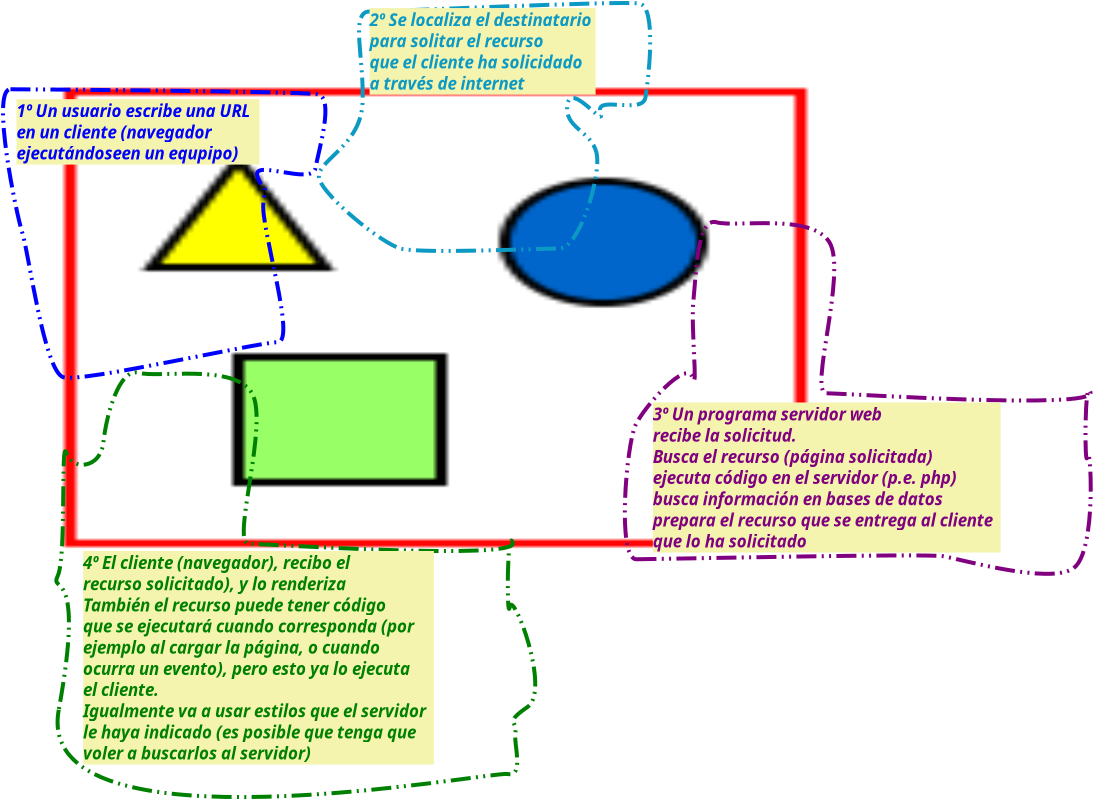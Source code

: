 <?xml version="1.0" encoding="UTF-8"?>
<dia:diagram xmlns:dia="http://www.lysator.liu.se/~alla/dia/">
  <dia:layer name="Fondo" visible="true" connectable="true" active="true">
    <dia:object type="Standard - Image" version="0" id="O0">
      <dia:attribute name="obj_pos">
        <dia:point val="5.55,1"/>
      </dia:attribute>
      <dia:attribute name="obj_bb">
        <dia:rectangle val="5.55,1;42.65,23.93"/>
      </dia:attribute>
      <dia:attribute name="elem_corner">
        <dia:point val="5.55,1"/>
      </dia:attribute>
      <dia:attribute name="elem_width">
        <dia:real val="37.1"/>
      </dia:attribute>
      <dia:attribute name="elem_height">
        <dia:real val="22.93"/>
      </dia:attribute>
      <dia:attribute name="draw_border">
        <dia:boolean val="false"/>
      </dia:attribute>
      <dia:attribute name="keep_aspect">
        <dia:boolean val="true"/>
      </dia:attribute>
      <dia:attribute name="file">
        <dia:string>#/home/manuel/hugo/inaem/content/docs/modulos/solicitudRecurso.png#</dia:string>
      </dia:attribute>
    </dia:object>
    <dia:object type="Misc - Diagram" version="0" id="O1">
      <dia:attribute name="obj_pos">
        <dia:point val="-nan,4.2"/>
      </dia:attribute>
      <dia:attribute name="obj_bb">
        <dia:rectangle val="-nan,4.2;-nan,4.2"/>
      </dia:attribute>
      <dia:attribute name="meta">
        <dia:composite type="dict"/>
      </dia:attribute>
      <dia:attribute name="elem_corner">
        <dia:point val="-nan,4.2"/>
      </dia:attribute>
      <dia:attribute name="elem_width">
        <dia:real val="0"/>
      </dia:attribute>
      <dia:attribute name="elem_height">
        <dia:real val="0"/>
      </dia:attribute>
      <dia:attribute name="line_width">
        <dia:real val="0"/>
      </dia:attribute>
      <dia:attribute name="line_colour">
        <dia:color val="#00000000"/>
      </dia:attribute>
      <dia:attribute name="fill_colour">
        <dia:color val="#00000000"/>
      </dia:attribute>
      <dia:attribute name="show_background">
        <dia:boolean val="false"/>
      </dia:attribute>
      <dia:attribute name="diagram_file">
        <dia:string>##</dia:string>
      </dia:attribute>
    </dia:object>
    <dia:object type="Standard - Beziergon" version="0" id="O2">
      <dia:attribute name="obj_pos">
        <dia:point val="2.85,1.05"/>
      </dia:attribute>
      <dia:attribute name="obj_bb">
        <dia:rectangle val="2.378,0.95;18.7,15.576"/>
      </dia:attribute>
      <dia:attribute name="bez_points">
        <dia:point val="2.85,1.05"/>
        <dia:point val="3.85,1.05"/>
        <dia:point val="17.317,1.15"/>
        <dia:point val="18.2,1.3"/>
        <dia:point val="19.083,1.45"/>
        <dia:point val="18.25,4.117"/>
        <dia:point val="18.1,5"/>
        <dia:point val="17.95,5.883"/>
        <dia:point val="14.9,4.5"/>
        <dia:point val="15.2,5.4"/>
        <dia:point val="15.5,6.3"/>
        <dia:point val="15.683,5.517"/>
        <dia:point val="15.5,6.7"/>
        <dia:point val="15.317,7.883"/>
        <dia:point val="17.2,13.7"/>
        <dia:point val="16.2,13.7"/>
        <dia:point val="15.2,13.7"/>
        <dia:point val="6.467,15.725"/>
        <dia:point val="5.5,15.45"/>
        <dia:point val="4.533,15.175"/>
        <dia:point val="3.75,9.15"/>
        <dia:point val="3.45,8.25"/>
        <dia:point val="3.15,7.35"/>
        <dia:point val="1.85,1.05"/>
      </dia:attribute>
      <dia:attribute name="corner_types">
        <dia:enum val="0"/>
        <dia:enum val="0"/>
        <dia:enum val="0"/>
        <dia:enum val="0"/>
        <dia:enum val="0"/>
        <dia:enum val="0"/>
        <dia:enum val="0"/>
        <dia:enum val="0"/>
        <dia:enum val="0"/>
      </dia:attribute>
      <dia:attribute name="line_color">
        <dia:color val="#0000ffff"/>
      </dia:attribute>
      <dia:attribute name="line_width">
        <dia:real val="0.2"/>
      </dia:attribute>
      <dia:attribute name="show_background">
        <dia:boolean val="false"/>
      </dia:attribute>
      <dia:attribute name="line_style">
        <dia:enum val="3"/>
      </dia:attribute>
      <dia:attribute name="pattern">
        <dia:composite type="pattern">
          <dia:attribute name="data">
            <dia:composite type="color-stop">
              <dia:attribute name="offset">
                <dia:real val="0"/>
              </dia:attribute>
              <dia:attribute name="color">
                <dia:color val="#ffffffff"/>
              </dia:attribute>
            </dia:composite>
            <dia:composite type="color-stop">
              <dia:attribute name="offset">
                <dia:real val="1"/>
              </dia:attribute>
              <dia:attribute name="color">
                <dia:color val="#000000ff"/>
              </dia:attribute>
            </dia:composite>
          </dia:attribute>
          <dia:attribute name="gradient">
            <dia:int val="1"/>
          </dia:attribute>
          <dia:attribute name="flags">
            <dia:int val="0"/>
          </dia:attribute>
          <dia:attribute name="p1">
            <dia:point val="0,0"/>
          </dia:attribute>
          <dia:attribute name="p2">
            <dia:point val="1,0"/>
          </dia:attribute>
        </dia:composite>
      </dia:attribute>
    </dia:object>
    <dia:object type="Standard - Text" version="1" id="O3">
      <dia:attribute name="obj_pos">
        <dia:point val="3.15,2.45"/>
      </dia:attribute>
      <dia:attribute name="obj_bb">
        <dia:rectangle val="3.15,1.664;17.977,4.766"/>
      </dia:attribute>
      <dia:attribute name="text">
        <dia:composite type="text">
          <dia:attribute name="string">
            <dia:string>#1º Un usuario escribe una URL 
en un cliente (navegador
ejecutándoseen un equpipo)#</dia:string>
          </dia:attribute>
          <dia:attribute name="font">
            <dia:font family="sans" style="88" name="Helvetica-BoldOblique"/>
          </dia:attribute>
          <dia:attribute name="height">
            <dia:real val="1.058"/>
          </dia:attribute>
          <dia:attribute name="pos">
            <dia:point val="3.15,2.45"/>
          </dia:attribute>
          <dia:attribute name="color">
            <dia:color val="#0000ffff"/>
          </dia:attribute>
          <dia:attribute name="alignment">
            <dia:enum val="0"/>
          </dia:attribute>
        </dia:composite>
      </dia:attribute>
      <dia:attribute name="valign">
        <dia:enum val="3"/>
      </dia:attribute>
      <dia:attribute name="fill_color">
        <dia:color val="#f4f4afff"/>
      </dia:attribute>
      <dia:attribute name="show_background">
        <dia:boolean val="true"/>
      </dia:attribute>
    </dia:object>
    <dia:object type="Standard - Beziergon" version="0" id="O4">
      <dia:attribute name="obj_pos">
        <dia:point val="20.8,-2.837"/>
      </dia:attribute>
      <dia:attribute name="obj_bb">
        <dia:rectangle val="18.173,-3.363;34.939,9.235"/>
      </dia:attribute>
      <dia:attribute name="bez_points">
        <dia:point val="20.8,-2.837"/>
        <dia:point val="21.8,-2.837"/>
        <dia:point val="33.417,-3.388"/>
        <dia:point val="34.3,-3.237"/>
        <dia:point val="35.183,-3.087"/>
        <dia:point val="34.75,0.579"/>
        <dia:point val="34.6,1.462"/>
        <dia:point val="34.45,2.346"/>
        <dia:point val="32.05,1.312"/>
        <dia:point val="32.35,2.212"/>
        <dia:point val="32.65,3.112"/>
        <dia:point val="30.883,0.629"/>
        <dia:point val="30.7,1.812"/>
        <dia:point val="30.517,2.996"/>
        <dia:point val="31.874,3.107"/>
        <dia:point val="32.15,4.213"/>
        <dia:point val="32.426,5.318"/>
        <dia:point val="31.3,9.012"/>
        <dia:point val="30.3,9.012"/>
        <dia:point val="29.3,9.012"/>
        <dia:point val="23.317,9.287"/>
        <dia:point val="22.35,9.012"/>
        <dia:point val="21.383,8.738"/>
        <dia:point val="18.6,6.463"/>
        <dia:point val="18.3,5.562"/>
        <dia:point val="18,4.662"/>
        <dia:point val="20.324,3.974"/>
        <dia:point val="20.45,1.812"/>
        <dia:point val="20.576,-0.349"/>
        <dia:point val="19.8,-2.837"/>
      </dia:attribute>
      <dia:attribute name="corner_types">
        <dia:enum val="0"/>
        <dia:enum val="0"/>
        <dia:enum val="0"/>
        <dia:enum val="0"/>
        <dia:enum val="0"/>
        <dia:enum val="0"/>
        <dia:enum val="0"/>
        <dia:enum val="0"/>
        <dia:enum val="0"/>
        <dia:enum val="0"/>
        <dia:enum val="0"/>
      </dia:attribute>
      <dia:attribute name="line_color">
        <dia:color val="#0c99c3ff"/>
      </dia:attribute>
      <dia:attribute name="line_width">
        <dia:real val="0.2"/>
      </dia:attribute>
      <dia:attribute name="show_background">
        <dia:boolean val="false"/>
      </dia:attribute>
      <dia:attribute name="line_style">
        <dia:enum val="3"/>
      </dia:attribute>
      <dia:attribute name="pattern">
        <dia:composite type="pattern">
          <dia:attribute name="data">
            <dia:composite type="color-stop">
              <dia:attribute name="offset">
                <dia:real val="0"/>
              </dia:attribute>
              <dia:attribute name="color">
                <dia:color val="#ffffffff"/>
              </dia:attribute>
            </dia:composite>
            <dia:composite type="color-stop">
              <dia:attribute name="offset">
                <dia:real val="1"/>
              </dia:attribute>
              <dia:attribute name="color">
                <dia:color val="#000000ff"/>
              </dia:attribute>
            </dia:composite>
          </dia:attribute>
          <dia:attribute name="gradient">
            <dia:int val="1"/>
          </dia:attribute>
          <dia:attribute name="flags">
            <dia:int val="0"/>
          </dia:attribute>
          <dia:attribute name="p1">
            <dia:point val="0,0"/>
          </dia:attribute>
          <dia:attribute name="p2">
            <dia:point val="1,0"/>
          </dia:attribute>
        </dia:composite>
      </dia:attribute>
    </dia:object>
    <dia:object type="Standard - Text" version="1" id="O5">
      <dia:attribute name="obj_pos">
        <dia:point val="20.807,-2.105"/>
      </dia:attribute>
      <dia:attribute name="obj_bb">
        <dia:rectangle val="20.807,-2.891;34.519,1.27"/>
      </dia:attribute>
      <dia:attribute name="text">
        <dia:composite type="text">
          <dia:attribute name="string">
            <dia:string>#2º Se localiza el destinatario
para solitar el recurso
que el cliente ha solicidado
a través de internet #</dia:string>
          </dia:attribute>
          <dia:attribute name="font">
            <dia:font family="sans" style="88" name="Helvetica-BoldOblique"/>
          </dia:attribute>
          <dia:attribute name="height">
            <dia:real val="1.058"/>
          </dia:attribute>
          <dia:attribute name="pos">
            <dia:point val="20.807,-2.105"/>
          </dia:attribute>
          <dia:attribute name="color">
            <dia:color val="#0c99c3ff"/>
          </dia:attribute>
          <dia:attribute name="alignment">
            <dia:enum val="0"/>
          </dia:attribute>
        </dia:composite>
      </dia:attribute>
      <dia:attribute name="valign">
        <dia:enum val="3"/>
      </dia:attribute>
      <dia:attribute name="fill_color">
        <dia:color val="#f4f4afff"/>
      </dia:attribute>
      <dia:attribute name="show_background">
        <dia:boolean val="true"/>
      </dia:attribute>
    </dia:object>
    <dia:object type="Standard - Beziergon" version="0" id="O6">
      <dia:attribute name="obj_pos">
        <dia:point val="34.15,24.55"/>
      </dia:attribute>
      <dia:attribute name="obj_bb">
        <dia:rectangle val="33.469,7.581;56.965,25.379"/>
      </dia:attribute>
      <dia:attribute name="bez_points">
        <dia:point val="34.15,24.55"/>
        <dia:point val="35.15,24.55"/>
        <dia:point val="48.617,24.25"/>
        <dia:point val="49.5,24.4"/>
        <dia:point val="50.383,24.55"/>
        <dia:point val="54.8,25.833"/>
        <dia:point val="56,25"/>
        <dia:point val="57.2,24.167"/>
        <dia:point val="56.85,18.517"/>
        <dia:point val="56.7,19.4"/>
        <dia:point val="56.55,20.283"/>
        <dia:point val="56.55,15.3"/>
        <dia:point val="56.85,16.2"/>
        <dia:point val="57.15,17.1"/>
        <dia:point val="44.567,16.25"/>
        <dia:point val="43.65,16.25"/>
        <dia:point val="42.733,16.25"/>
        <dia:point val="44.7,10.175"/>
        <dia:point val="43.8,8.7"/>
        <dia:point val="42.9,7.225"/>
        <dia:point val="39.117,7.975"/>
        <dia:point val="38.15,7.7"/>
        <dia:point val="37.183,7.425"/>
        <dia:point val="37.142,10.25"/>
        <dia:point val="37,11.6"/>
        <dia:point val="36.858,12.95"/>
        <dia:point val="37.25,16.35"/>
        <dia:point val="36.95,15.45"/>
        <dia:point val="36.65,14.55"/>
        <dia:point val="34.548,16.894"/>
        <dia:point val="34.1,17.85"/>
        <dia:point val="33.652,18.806"/>
        <dia:point val="33.15,24.55"/>
      </dia:attribute>
      <dia:attribute name="corner_types">
        <dia:enum val="0"/>
        <dia:enum val="0"/>
        <dia:enum val="0"/>
        <dia:enum val="0"/>
        <dia:enum val="0"/>
        <dia:enum val="0"/>
        <dia:enum val="0"/>
        <dia:enum val="0"/>
        <dia:enum val="0"/>
        <dia:enum val="0"/>
        <dia:enum val="0"/>
        <dia:enum val="0"/>
      </dia:attribute>
      <dia:attribute name="line_color">
        <dia:color val="#800080ff"/>
      </dia:attribute>
      <dia:attribute name="line_width">
        <dia:real val="0.2"/>
      </dia:attribute>
      <dia:attribute name="show_background">
        <dia:boolean val="false"/>
      </dia:attribute>
      <dia:attribute name="line_style">
        <dia:enum val="3"/>
      </dia:attribute>
      <dia:attribute name="pattern">
        <dia:composite type="pattern">
          <dia:attribute name="data">
            <dia:composite type="color-stop">
              <dia:attribute name="offset">
                <dia:real val="0"/>
              </dia:attribute>
              <dia:attribute name="color">
                <dia:color val="#ffffffff"/>
              </dia:attribute>
            </dia:composite>
            <dia:composite type="color-stop">
              <dia:attribute name="offset">
                <dia:real val="1"/>
              </dia:attribute>
              <dia:attribute name="color">
                <dia:color val="#000000ff"/>
              </dia:attribute>
            </dia:composite>
          </dia:attribute>
          <dia:attribute name="gradient">
            <dia:int val="1"/>
          </dia:attribute>
          <dia:attribute name="flags">
            <dia:int val="0"/>
          </dia:attribute>
          <dia:attribute name="p1">
            <dia:point val="0,0"/>
          </dia:attribute>
          <dia:attribute name="p2">
            <dia:point val="1,0"/>
          </dia:attribute>
        </dia:composite>
      </dia:attribute>
    </dia:object>
    <dia:object type="Standard - Text" version="1" id="O7">
      <dia:attribute name="obj_pos">
        <dia:point val="34.969,17.616"/>
      </dia:attribute>
      <dia:attribute name="obj_bb">
        <dia:rectangle val="34.969,16.805;56.008,24.215"/>
      </dia:attribute>
      <dia:attribute name="text">
        <dia:composite type="text">
          <dia:attribute name="string">
            <dia:string>#3º Un programa servidor web
recibe la solicitud. 
Busca el recurso (página solicitada)
ejecuta código en el servidor (p.e. php)
busca información en bases de datos
prepara el recurso que se entrega al cliente
que lo ha solicitado#</dia:string>
          </dia:attribute>
          <dia:attribute name="font">
            <dia:font family="sans" style="88" name="Helvetica-BoldOblique"/>
          </dia:attribute>
          <dia:attribute name="height">
            <dia:real val="1.058"/>
          </dia:attribute>
          <dia:attribute name="pos">
            <dia:point val="34.969,17.616"/>
          </dia:attribute>
          <dia:attribute name="color">
            <dia:color val="#800080ff"/>
          </dia:attribute>
          <dia:attribute name="alignment">
            <dia:enum val="0"/>
          </dia:attribute>
        </dia:composite>
      </dia:attribute>
      <dia:attribute name="valign">
        <dia:enum val="3"/>
      </dia:attribute>
      <dia:attribute name="fill_color">
        <dia:color val="#f4f4afff"/>
      </dia:attribute>
      <dia:attribute name="show_background">
        <dia:boolean val="true"/>
      </dia:attribute>
    </dia:object>
    <dia:object type="Standard - Beziergon" version="0" id="O8">
      <dia:attribute name="obj_pos">
        <dia:point val="5.266,32.076"/>
      </dia:attribute>
      <dia:attribute name="obj_bb">
        <dia:rectangle val="5.044,15.104;29.191,36.541"/>
      </dia:attribute>
      <dia:attribute name="bez_points">
        <dia:point val="5.266,32.076"/>
        <dia:point val="3.9,39.538"/>
        <dia:point val="26.817,35.138"/>
        <dia:point val="27.7,35.288"/>
        <dia:point val="28.583,35.438"/>
        <dia:point val="27.983,33.754"/>
        <dia:point val="28.1,33.188"/>
        <dia:point val="28.217,32.621"/>
        <dia:point val="27.5,32.771"/>
        <dia:point val="28.7,31.938"/>
        <dia:point val="29.9,31.104"/>
        <dia:point val="27.966,26.043"/>
        <dia:point val="27.816,26.926"/>
        <dia:point val="27.666,27.809"/>
        <dia:point val="27.666,22.826"/>
        <dia:point val="27.966,23.726"/>
        <dia:point val="28.266,24.626"/>
        <dia:point val="15.682,23.776"/>
        <dia:point val="14.766,23.776"/>
        <dia:point val="13.849,23.776"/>
        <dia:point val="15.816,17.701"/>
        <dia:point val="14.916,16.226"/>
        <dia:point val="14.016,14.751"/>
        <dia:point val="10.232,15.501"/>
        <dia:point val="9.266,15.226"/>
        <dia:point val="8.299,14.951"/>
        <dia:point val="7.642,17.337"/>
        <dia:point val="7.5,18.688"/>
        <dia:point val="7.358,20.038"/>
        <dia:point val="5.95,20.137"/>
        <dia:point val="5.65,19.238"/>
        <dia:point val="5.35,18.337"/>
        <dia:point val="5.664,24.421"/>
        <dia:point val="5.216,25.376"/>
        <dia:point val="4.768,26.332"/>
        <dia:point val="6.631,24.615"/>
      </dia:attribute>
      <dia:attribute name="corner_types">
        <dia:enum val="0"/>
        <dia:enum val="0"/>
        <dia:enum val="0"/>
        <dia:enum val="0"/>
        <dia:enum val="0"/>
        <dia:enum val="0"/>
        <dia:enum val="0"/>
        <dia:enum val="0"/>
        <dia:enum val="0"/>
        <dia:enum val="0"/>
        <dia:enum val="0"/>
        <dia:enum val="0"/>
        <dia:enum val="0"/>
      </dia:attribute>
      <dia:attribute name="line_color">
        <dia:color val="#008000ff"/>
      </dia:attribute>
      <dia:attribute name="line_width">
        <dia:real val="0.2"/>
      </dia:attribute>
      <dia:attribute name="show_background">
        <dia:boolean val="false"/>
      </dia:attribute>
      <dia:attribute name="line_style">
        <dia:enum val="3"/>
      </dia:attribute>
      <dia:attribute name="pattern">
        <dia:composite type="pattern">
          <dia:attribute name="data">
            <dia:composite type="color-stop">
              <dia:attribute name="offset">
                <dia:real val="0"/>
              </dia:attribute>
              <dia:attribute name="color">
                <dia:color val="#ffffffff"/>
              </dia:attribute>
            </dia:composite>
            <dia:composite type="color-stop">
              <dia:attribute name="offset">
                <dia:real val="1"/>
              </dia:attribute>
              <dia:attribute name="color">
                <dia:color val="#000000ff"/>
              </dia:attribute>
            </dia:composite>
          </dia:attribute>
          <dia:attribute name="gradient">
            <dia:int val="1"/>
          </dia:attribute>
          <dia:attribute name="flags">
            <dia:int val="0"/>
          </dia:attribute>
          <dia:attribute name="p1">
            <dia:point val="0,0"/>
          </dia:attribute>
          <dia:attribute name="p2">
            <dia:point val="1,0"/>
          </dia:attribute>
        </dia:composite>
      </dia:attribute>
    </dia:object>
    <dia:object type="Standard - Text" version="1" id="O9">
      <dia:attribute name="obj_pos">
        <dia:point val="6.484,25.042"/>
      </dia:attribute>
      <dia:attribute name="obj_bb">
        <dia:rectangle val="6.484,24.232;27.583,34.816"/>
      </dia:attribute>
      <dia:attribute name="text">
        <dia:composite type="text">
          <dia:attribute name="string">
            <dia:string>#4º El cliente (navegador), recibo el 
recurso solicitado), y lo renderiza
También el recurso puede tener código
que se ejecutará cuando corresponda (por 
ejemplo al cargar la página, o cuando
ocurra un evento), pero esto ya lo ejecuta
el cliente.
Igualmente va a usar estilos que el servidor
le haya indicado (es posible que tenga que 
voler a buscarlos al servidor)#</dia:string>
          </dia:attribute>
          <dia:attribute name="font">
            <dia:font family="sans" style="88" name="Helvetica-BoldOblique"/>
          </dia:attribute>
          <dia:attribute name="height">
            <dia:real val="1.058"/>
          </dia:attribute>
          <dia:attribute name="pos">
            <dia:point val="6.484,25.042"/>
          </dia:attribute>
          <dia:attribute name="color">
            <dia:color val="#008000ff"/>
          </dia:attribute>
          <dia:attribute name="alignment">
            <dia:enum val="0"/>
          </dia:attribute>
        </dia:composite>
      </dia:attribute>
      <dia:attribute name="valign">
        <dia:enum val="3"/>
      </dia:attribute>
      <dia:attribute name="fill_color">
        <dia:color val="#f4f4afff"/>
      </dia:attribute>
      <dia:attribute name="show_background">
        <dia:boolean val="true"/>
      </dia:attribute>
    </dia:object>
  </dia:layer>
</dia:diagram>
